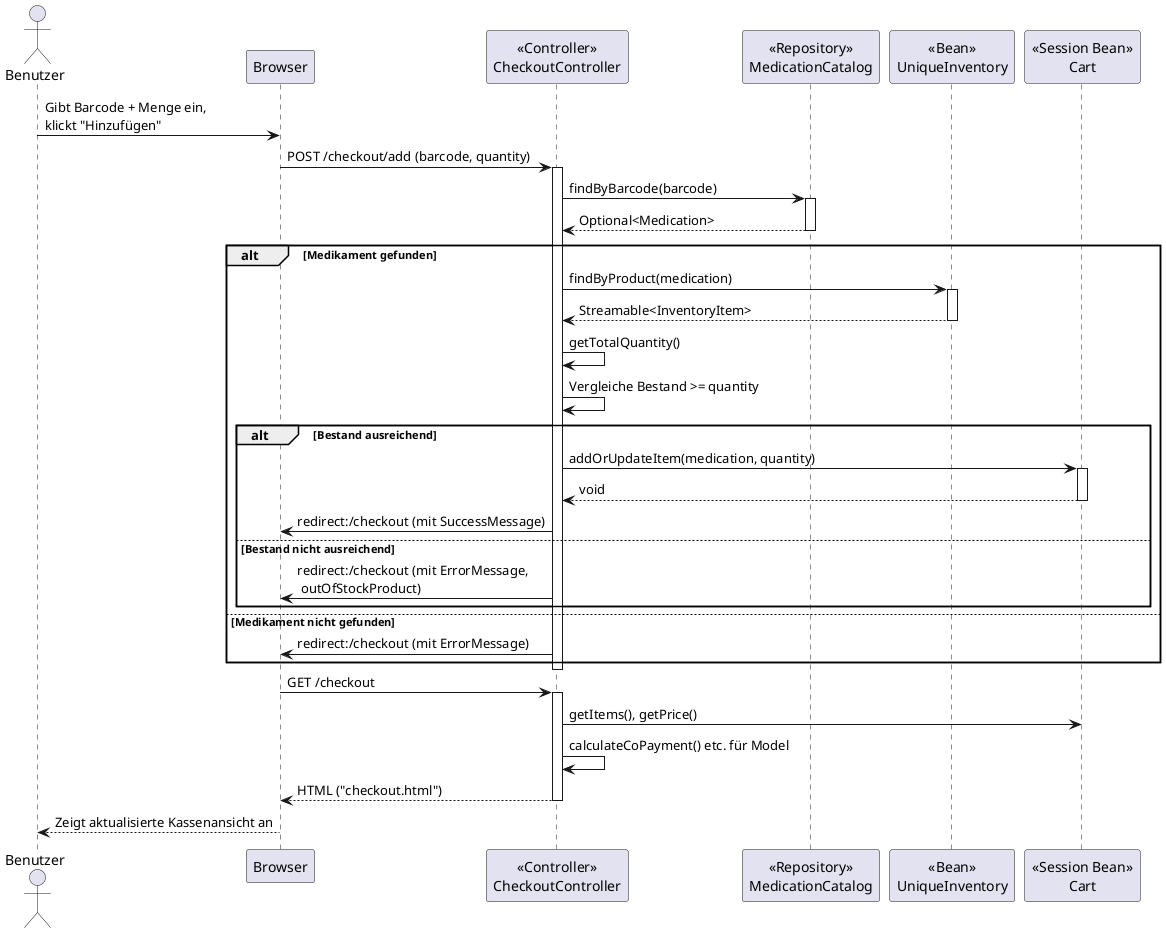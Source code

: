 @startuml checkout
actor Benutzer
participant "Browser" as Web
participant "<<Controller>>\nCheckoutController" as Controller
participant "<<Repository>>\nMedicationCatalog" as Catalog
participant "<<Bean>>\nUniqueInventory" as Inventory
participant "<<Session Bean>>\nCart" as Cart

Benutzer -> Web : Gibt Barcode + Menge ein,\nklickt "Hinzufügen"
Web -> Controller : POST /checkout/add (barcode, quantity)
activate Controller

Controller -> Catalog : findByBarcode(barcode)
activate Catalog
Catalog --> Controller : Optional<Medication>
deactivate Catalog

alt Medikament gefunden
    Controller -> Inventory : findByProduct(medication)
    activate Inventory
    Inventory --> Controller : Streamable<InventoryItem>
    deactivate Inventory

    Controller -> Controller : getTotalQuantity()
    Controller -> Controller : Vergleiche Bestand >= quantity

    alt Bestand ausreichend
        Controller -> Cart : addOrUpdateItem(medication, quantity)
        activate Cart
        Cart --> Controller : void
        deactivate Cart
        Controller -> Web : redirect:/checkout (mit SuccessMessage)
    else Bestand nicht ausreichend
        Controller -> Web : redirect:/checkout (mit ErrorMessage,\n outOfStockProduct)
    end
else Medikament nicht gefunden
    Controller -> Web : redirect:/checkout (mit ErrorMessage)
end

deactivate Controller

Web -> Controller : GET /checkout
activate Controller
Controller -> Cart : getItems(), getPrice() 
Controller -> Controller : calculateCoPayment() etc. für Model
Controller --> Web : HTML ("checkout.html")
deactivate Controller
Web --> Benutzer : Zeigt aktualisierte Kassenansicht an
@enduml